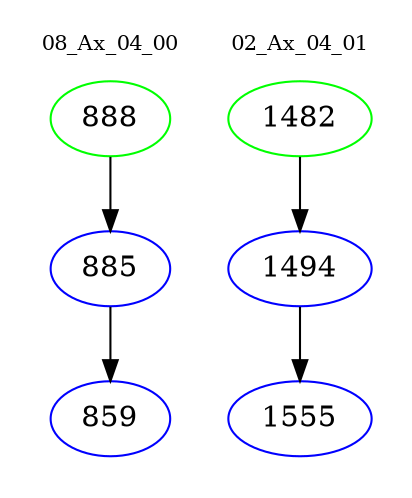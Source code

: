digraph{
subgraph cluster_0 {
color = white
label = "08_Ax_04_00";
fontsize=10;
T0_888 [label="888", color="green"]
T0_888 -> T0_885 [color="black"]
T0_885 [label="885", color="blue"]
T0_885 -> T0_859 [color="black"]
T0_859 [label="859", color="blue"]
}
subgraph cluster_1 {
color = white
label = "02_Ax_04_01";
fontsize=10;
T1_1482 [label="1482", color="green"]
T1_1482 -> T1_1494 [color="black"]
T1_1494 [label="1494", color="blue"]
T1_1494 -> T1_1555 [color="black"]
T1_1555 [label="1555", color="blue"]
}
}

